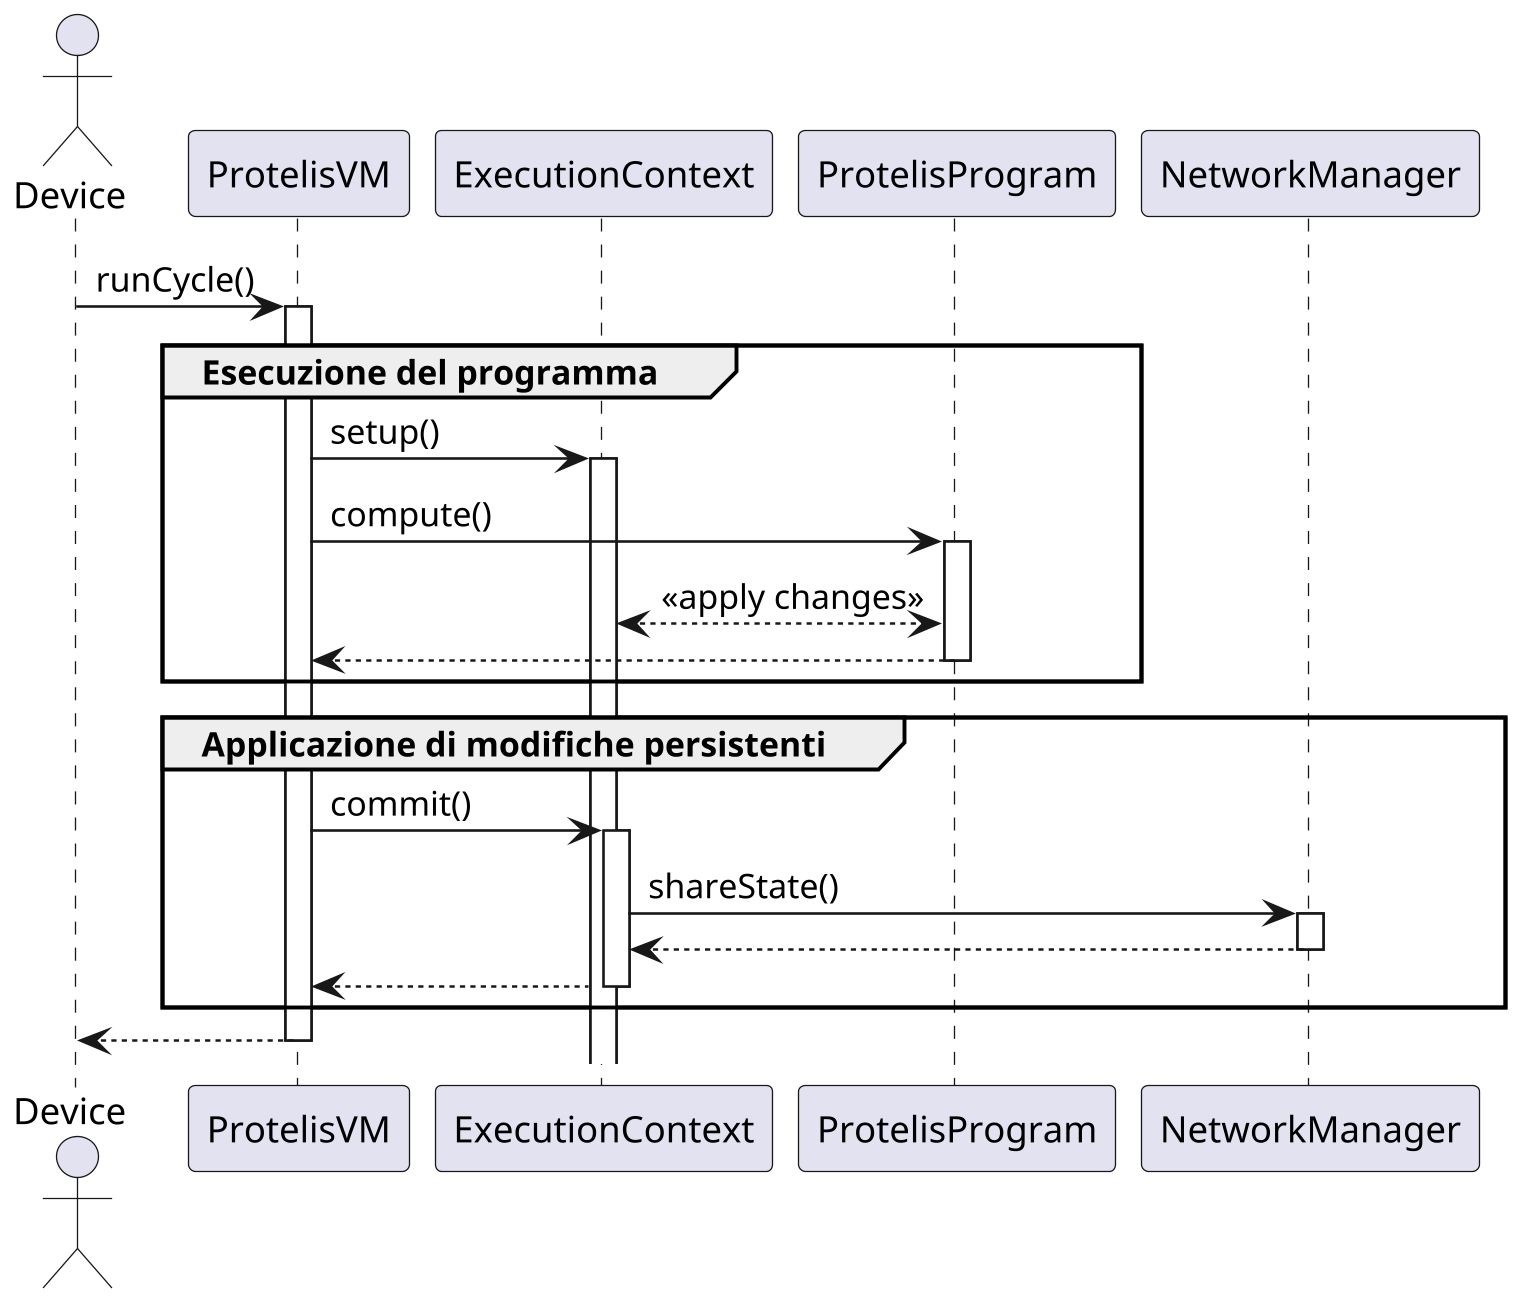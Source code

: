 @startuml

skinparam dpi 250
hide empty members

actor Device
Device -> ProtelisVM : runCycle()
activate ProtelisVM

group Esecuzione del programma
    ProtelisVM -> ExecutionContext : setup()
    activate ExecutionContext
    ProtelisVM -> ProtelisProgram : compute()
    activate ProtelisProgram
    ProtelisProgram <--> ExecutionContext : <<apply changes>>
    ProtelisVM <-- ProtelisProgram
    deactivate ProtelisProgram
end
group Applicazione di modifiche persistenti
ProtelisVM -> ExecutionContext : commit()
activate ExecutionContext

ExecutionContext -> NetworkManager : shareState()
activate NetworkManager

ExecutionContext <-- NetworkManager
deactivate NetworkManager

ProtelisVM <-- ExecutionContext
deactivate ExecutionContext
end

Device <-- ProtelisVM
deactivate ProtelisVM
@enduml